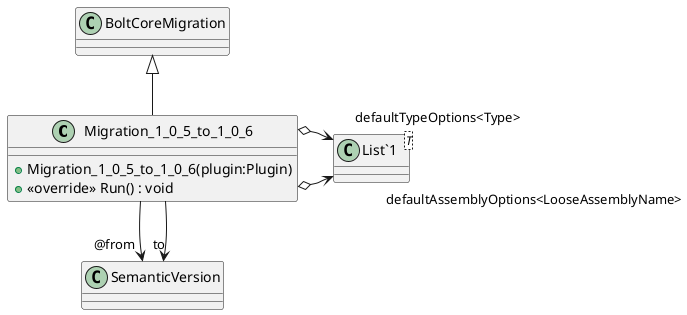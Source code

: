 @startuml
class Migration_1_0_5_to_1_0_6 {
    + Migration_1_0_5_to_1_0_6(plugin:Plugin)
    + <<override>> Run() : void
}
class "List`1"<T> {
}
BoltCoreMigration <|-- Migration_1_0_5_to_1_0_6
Migration_1_0_5_to_1_0_6 --> "@from" SemanticVersion
Migration_1_0_5_to_1_0_6 --> "to" SemanticVersion
Migration_1_0_5_to_1_0_6 o-> "defaultAssemblyOptions<LooseAssemblyName>" "List`1"
Migration_1_0_5_to_1_0_6 o-> "defaultTypeOptions<Type>" "List`1"
@enduml
